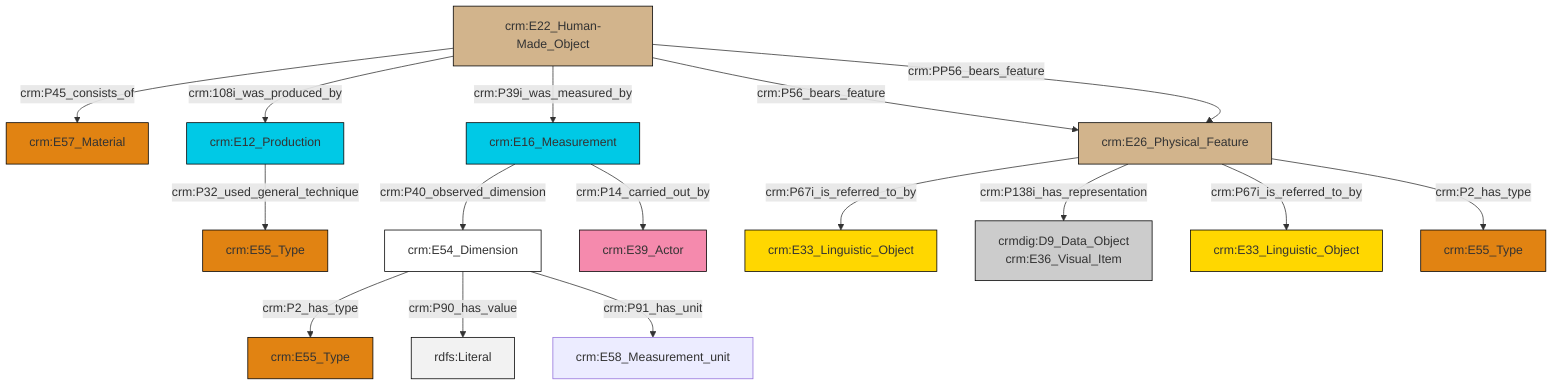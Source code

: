 graph TD
classDef Literal fill:#f2f2f2,stroke:#000000;
classDef CRM_Entity fill:#FFFFFF,stroke:#000000;
classDef Temporal_Entity fill:#00C9E6, stroke:#000000;
classDef Type fill:#E18312, stroke:#000000;
classDef Time-Span fill:#2C9C91, stroke:#000000;
classDef Appellation fill:#FFEB7F, stroke:#000000;
classDef Place fill:#008836, stroke:#000000;
classDef Persistent_Item fill:#B266B2, stroke:#000000;
classDef Conceptual_Object fill:#FFD700, stroke:#000000;
classDef Physical_Thing fill:#D2B48C, stroke:#000000;
classDef Actor fill:#f58aad, stroke:#000000;
classDef PC_Classes fill:#4ce600, stroke:#000000;
classDef Multi fill:#cccccc,stroke:#000000;

0["crm:E26_Physical_Feature"]:::Physical_Thing -->|crm:P67i_is_referred_to_by| 1["crm:E33_Linguistic_Object"]:::Conceptual_Object
0["crm:E26_Physical_Feature"]:::Physical_Thing -->|crm:P138i_has_representation| 2["crmdig:D9_Data_Object<br>crm:E36_Visual_Item"]:::Multi
3["crm:E22_Human-Made_Object"]:::Physical_Thing -->|crm:P45_consists_of| 4["crm:E57_Material"]:::Type
5["crm:E54_Dimension"]:::CRM_Entity -->|crm:P2_has_type| 6["crm:E55_Type"]:::Type
7["crm:E16_Measurement"]:::Temporal_Entity -->|crm:P40_observed_dimension| 5["crm:E54_Dimension"]:::CRM_Entity
7["crm:E16_Measurement"]:::Temporal_Entity -->|crm:P14_carried_out_by| 9["crm:E39_Actor"]:::Actor
3["crm:E22_Human-Made_Object"]:::Physical_Thing -->|crm:108i_was_produced_by| 10["crm:E12_Production"]:::Temporal_Entity
3["crm:E22_Human-Made_Object"]:::Physical_Thing -->|crm:P39i_was_measured_by| 7["crm:E16_Measurement"]:::Temporal_Entity
10["crm:E12_Production"]:::Temporal_Entity -->|crm:P32_used_general_technique| 12["crm:E55_Type"]:::Type
3["crm:E22_Human-Made_Object"]:::Physical_Thing -->|crm:P56_bears_feature| 0["crm:E26_Physical_Feature"]:::Physical_Thing
5["crm:E54_Dimension"]:::CRM_Entity -->|crm:P90_has_value| 17[rdfs:Literal]:::Literal
3["crm:E22_Human-Made_Object"]:::Physical_Thing -->|crm:PP56_bears_feature| 0["crm:E26_Physical_Feature"]:::Physical_Thing
5["crm:E54_Dimension"]:::CRM_Entity -->|crm:P91_has_unit| 22["crm:E58_Measurement_unit"]:::Default
0["crm:E26_Physical_Feature"]:::Physical_Thing -->|crm:P67i_is_referred_to_by| 20["crm:E33_Linguistic_Object"]:::Conceptual_Object
0["crm:E26_Physical_Feature"]:::Physical_Thing -->|crm:P2_has_type| 18["crm:E55_Type"]:::Type